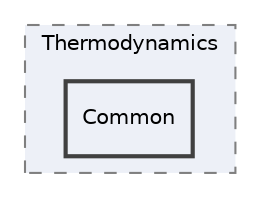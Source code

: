 digraph "Reaktoro/Thermodynamics/Common"
{
 // INTERACTIVE_SVG=YES
 // LATEX_PDF_SIZE
  edge [fontname="Helvetica",fontsize="10",labelfontname="Helvetica",labelfontsize="10"];
  node [fontname="Helvetica",fontsize="10",shape=record];
  compound=true
  subgraph clusterdir_7296c0b39377ecc378f507aad6499fa1 {
    graph [ bgcolor="#edf0f7", pencolor="grey50", style="filled,dashed,", label="Thermodynamics", fontname="Helvetica", fontsize="10", URL="dir_7296c0b39377ecc378f507aad6499fa1.html"]
  dir_00947c7bb1ce3044ffdb2ed2fd5c942a [shape=box, label="Common", style="filled,bold,", fillcolor="#edf0f7", color="grey25", URL="dir_00947c7bb1ce3044ffdb2ed2fd5c942a.html"];
  }
}
